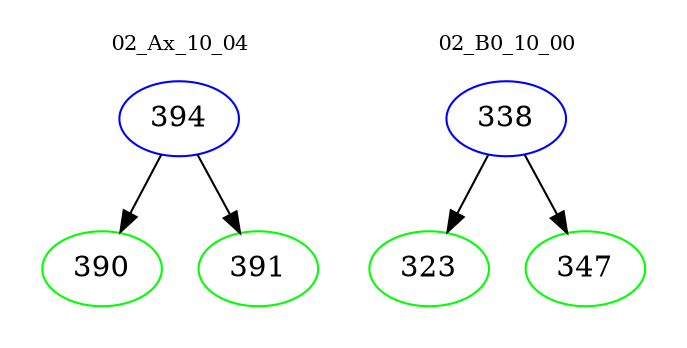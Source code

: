 digraph{
subgraph cluster_0 {
color = white
label = "02_Ax_10_04";
fontsize=10;
T0_394 [label="394", color="blue"]
T0_394 -> T0_390 [color="black"]
T0_390 [label="390", color="green"]
T0_394 -> T0_391 [color="black"]
T0_391 [label="391", color="green"]
}
subgraph cluster_1 {
color = white
label = "02_B0_10_00";
fontsize=10;
T1_338 [label="338", color="blue"]
T1_338 -> T1_323 [color="black"]
T1_323 [label="323", color="green"]
T1_338 -> T1_347 [color="black"]
T1_347 [label="347", color="green"]
}
}
